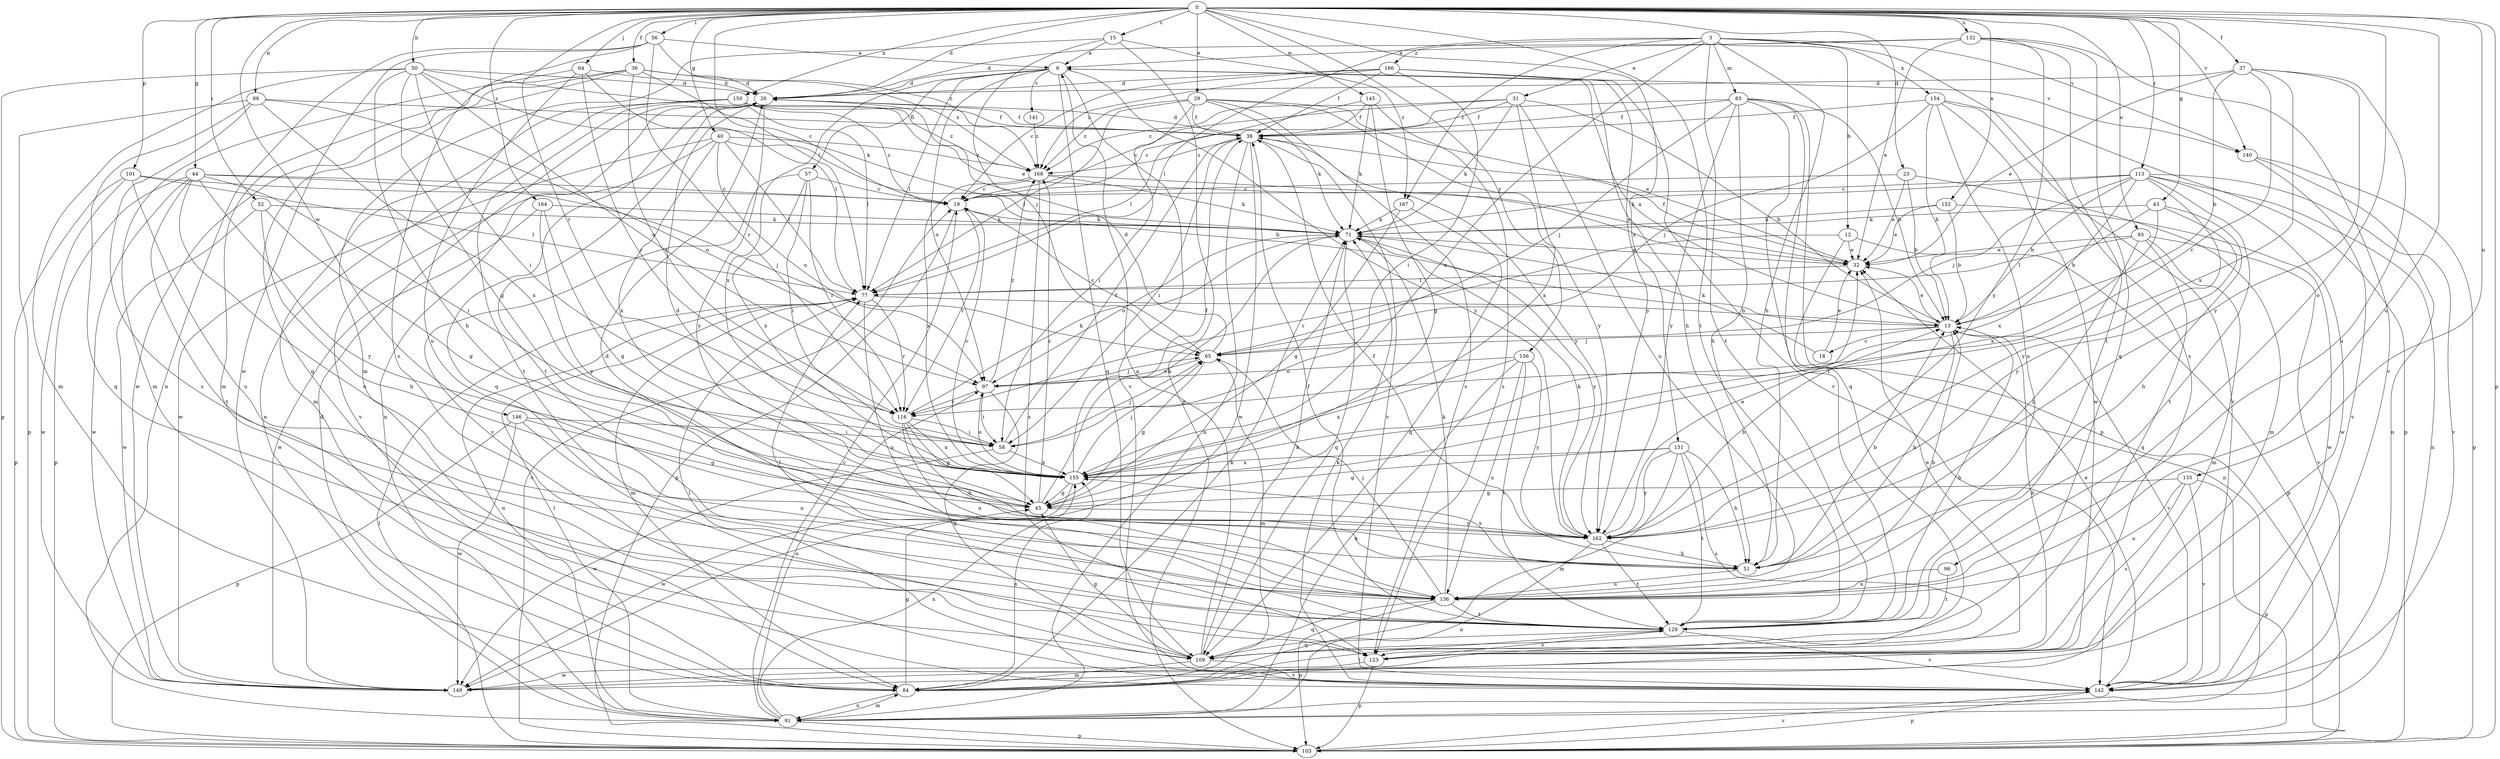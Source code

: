 strict digraph  {
0;
3;
6;
12;
13;
15;
18;
19;
23;
26;
29;
31;
32;
36;
37;
38;
40;
43;
44;
45;
50;
51;
52;
56;
57;
58;
64;
65;
71;
77;
83;
84;
88;
91;
93;
96;
97;
101;
103;
109;
113;
116;
123;
129;
132;
135;
136;
140;
141;
142;
145;
146;
149;
150;
151;
152;
154;
155;
156;
162;
164;
166;
167;
168;
0 -> 15  [label=c];
0 -> 23  [label=d];
0 -> 26  [label=d];
0 -> 29  [label=e];
0 -> 36  [label=f];
0 -> 37  [label=f];
0 -> 40  [label=g];
0 -> 43  [label=g];
0 -> 44  [label=g];
0 -> 50  [label=h];
0 -> 52  [label=i];
0 -> 56  [label=i];
0 -> 64  [label=j];
0 -> 77  [label=l];
0 -> 88  [label=n];
0 -> 93  [label=o];
0 -> 96  [label=o];
0 -> 101  [label=p];
0 -> 103  [label=p];
0 -> 113  [label=r];
0 -> 116  [label=r];
0 -> 129  [label=t];
0 -> 132  [label=u];
0 -> 135  [label=u];
0 -> 136  [label=u];
0 -> 140  [label=v];
0 -> 145  [label=w];
0 -> 146  [label=w];
0 -> 150  [label=x];
0 -> 151  [label=x];
0 -> 152  [label=x];
0 -> 156  [label=y];
0 -> 164  [label=z];
3 -> 12  [label=b];
3 -> 31  [label=e];
3 -> 51  [label=h];
3 -> 77  [label=l];
3 -> 83  [label=m];
3 -> 123  [label=s];
3 -> 129  [label=t];
3 -> 140  [label=v];
3 -> 154  [label=x];
3 -> 155  [label=x];
3 -> 166  [label=z];
3 -> 167  [label=z];
6 -> 26  [label=d];
6 -> 57  [label=i];
6 -> 77  [label=l];
6 -> 97  [label=o];
6 -> 109  [label=q];
6 -> 140  [label=v];
6 -> 141  [label=v];
6 -> 142  [label=v];
6 -> 155  [label=x];
6 -> 162  [label=y];
12 -> 32  [label=e];
12 -> 91  [label=n];
12 -> 103  [label=p];
12 -> 116  [label=r];
13 -> 6  [label=a];
13 -> 18  [label=c];
13 -> 32  [label=e];
13 -> 51  [label=h];
13 -> 65  [label=j];
13 -> 142  [label=v];
15 -> 6  [label=a];
15 -> 65  [label=j];
15 -> 84  [label=m];
15 -> 103  [label=p];
15 -> 167  [label=z];
18 -> 32  [label=e];
18 -> 71  [label=k];
19 -> 71  [label=k];
19 -> 103  [label=p];
19 -> 116  [label=r];
23 -> 13  [label=b];
23 -> 19  [label=c];
23 -> 32  [label=e];
23 -> 84  [label=m];
26 -> 38  [label=f];
26 -> 91  [label=n];
26 -> 109  [label=q];
26 -> 129  [label=t];
26 -> 162  [label=y];
29 -> 32  [label=e];
29 -> 38  [label=f];
29 -> 58  [label=i];
29 -> 71  [label=k];
29 -> 77  [label=l];
29 -> 123  [label=s];
29 -> 162  [label=y];
29 -> 168  [label=z];
31 -> 13  [label=b];
31 -> 19  [label=c];
31 -> 38  [label=f];
31 -> 71  [label=k];
31 -> 136  [label=u];
31 -> 155  [label=x];
31 -> 168  [label=z];
32 -> 38  [label=f];
32 -> 77  [label=l];
36 -> 19  [label=c];
36 -> 26  [label=d];
36 -> 84  [label=m];
36 -> 109  [label=q];
36 -> 116  [label=r];
36 -> 149  [label=w];
36 -> 168  [label=z];
37 -> 13  [label=b];
37 -> 26  [label=d];
37 -> 32  [label=e];
37 -> 116  [label=r];
37 -> 136  [label=u];
37 -> 155  [label=x];
37 -> 162  [label=y];
38 -> 26  [label=d];
38 -> 58  [label=i];
38 -> 91  [label=n];
38 -> 142  [label=v];
38 -> 149  [label=w];
38 -> 162  [label=y];
38 -> 168  [label=z];
40 -> 13  [label=b];
40 -> 77  [label=l];
40 -> 97  [label=o];
40 -> 142  [label=v];
40 -> 149  [label=w];
40 -> 155  [label=x];
40 -> 168  [label=z];
43 -> 13  [label=b];
43 -> 51  [label=h];
43 -> 71  [label=k];
43 -> 155  [label=x];
43 -> 162  [label=y];
44 -> 19  [label=c];
44 -> 58  [label=i];
44 -> 65  [label=j];
44 -> 103  [label=p];
44 -> 129  [label=t];
44 -> 136  [label=u];
44 -> 149  [label=w];
44 -> 162  [label=y];
45 -> 26  [label=d];
45 -> 71  [label=k];
45 -> 162  [label=y];
45 -> 168  [label=z];
50 -> 26  [label=d];
50 -> 32  [label=e];
50 -> 45  [label=g];
50 -> 51  [label=h];
50 -> 58  [label=i];
50 -> 71  [label=k];
50 -> 84  [label=m];
50 -> 97  [label=o];
50 -> 103  [label=p];
51 -> 13  [label=b];
51 -> 38  [label=f];
51 -> 136  [label=u];
51 -> 155  [label=x];
52 -> 45  [label=g];
52 -> 51  [label=h];
52 -> 71  [label=k];
52 -> 149  [label=w];
56 -> 6  [label=a];
56 -> 91  [label=n];
56 -> 116  [label=r];
56 -> 123  [label=s];
56 -> 149  [label=w];
56 -> 168  [label=z];
57 -> 19  [label=c];
57 -> 58  [label=i];
57 -> 116  [label=r];
57 -> 142  [label=v];
57 -> 155  [label=x];
58 -> 38  [label=f];
58 -> 65  [label=j];
58 -> 149  [label=w];
58 -> 155  [label=x];
64 -> 26  [label=d];
64 -> 77  [label=l];
64 -> 84  [label=m];
64 -> 116  [label=r];
64 -> 136  [label=u];
65 -> 19  [label=c];
65 -> 26  [label=d];
65 -> 45  [label=g];
65 -> 84  [label=m];
65 -> 97  [label=o];
71 -> 32  [label=e];
71 -> 97  [label=o];
71 -> 109  [label=q];
71 -> 162  [label=y];
77 -> 13  [label=b];
77 -> 84  [label=m];
77 -> 91  [label=n];
77 -> 116  [label=r];
77 -> 136  [label=u];
83 -> 13  [label=b];
83 -> 19  [label=c];
83 -> 38  [label=f];
83 -> 51  [label=h];
83 -> 65  [label=j];
83 -> 103  [label=p];
83 -> 109  [label=q];
83 -> 129  [label=t];
83 -> 162  [label=y];
84 -> 45  [label=g];
84 -> 71  [label=k];
84 -> 91  [label=n];
84 -> 129  [label=t];
84 -> 155  [label=x];
88 -> 38  [label=f];
88 -> 97  [label=o];
88 -> 103  [label=p];
88 -> 109  [label=q];
88 -> 123  [label=s];
88 -> 155  [label=x];
91 -> 19  [label=c];
91 -> 26  [label=d];
91 -> 77  [label=l];
91 -> 84  [label=m];
91 -> 97  [label=o];
91 -> 103  [label=p];
91 -> 155  [label=x];
93 -> 32  [label=e];
93 -> 51  [label=h];
93 -> 77  [label=l];
93 -> 84  [label=m];
93 -> 109  [label=q];
93 -> 142  [label=v];
96 -> 129  [label=t];
96 -> 136  [label=u];
97 -> 58  [label=i];
97 -> 65  [label=j];
97 -> 109  [label=q];
97 -> 116  [label=r];
97 -> 168  [label=z];
101 -> 19  [label=c];
101 -> 77  [label=l];
101 -> 103  [label=p];
101 -> 136  [label=u];
101 -> 149  [label=w];
103 -> 19  [label=c];
103 -> 77  [label=l];
103 -> 142  [label=v];
109 -> 6  [label=a];
109 -> 45  [label=g];
109 -> 71  [label=k];
109 -> 84  [label=m];
109 -> 142  [label=v];
113 -> 13  [label=b];
113 -> 19  [label=c];
113 -> 65  [label=j];
113 -> 71  [label=k];
113 -> 91  [label=n];
113 -> 129  [label=t];
113 -> 142  [label=v];
113 -> 149  [label=w];
113 -> 155  [label=x];
113 -> 162  [label=y];
116 -> 45  [label=g];
116 -> 51  [label=h];
116 -> 58  [label=i];
116 -> 71  [label=k];
116 -> 136  [label=u];
116 -> 155  [label=x];
123 -> 13  [label=b];
123 -> 32  [label=e];
123 -> 103  [label=p];
123 -> 149  [label=w];
129 -> 13  [label=b];
129 -> 38  [label=f];
129 -> 77  [label=l];
129 -> 109  [label=q];
129 -> 123  [label=s];
129 -> 142  [label=v];
132 -> 6  [label=a];
132 -> 26  [label=d];
132 -> 32  [label=e];
132 -> 109  [label=q];
132 -> 129  [label=t];
132 -> 142  [label=v];
132 -> 162  [label=y];
135 -> 45  [label=g];
135 -> 103  [label=p];
135 -> 123  [label=s];
135 -> 136  [label=u];
135 -> 142  [label=v];
136 -> 13  [label=b];
136 -> 26  [label=d];
136 -> 65  [label=j];
136 -> 71  [label=k];
136 -> 103  [label=p];
136 -> 109  [label=q];
136 -> 129  [label=t];
140 -> 91  [label=n];
140 -> 103  [label=p];
140 -> 142  [label=v];
141 -> 168  [label=z];
142 -> 32  [label=e];
142 -> 71  [label=k];
142 -> 77  [label=l];
142 -> 103  [label=p];
145 -> 38  [label=f];
145 -> 45  [label=g];
145 -> 71  [label=k];
145 -> 77  [label=l];
145 -> 123  [label=s];
146 -> 45  [label=g];
146 -> 58  [label=i];
146 -> 103  [label=p];
146 -> 136  [label=u];
146 -> 149  [label=w];
150 -> 19  [label=c];
150 -> 38  [label=f];
150 -> 77  [label=l];
150 -> 84  [label=m];
150 -> 91  [label=n];
150 -> 129  [label=t];
150 -> 168  [label=z];
151 -> 45  [label=g];
151 -> 51  [label=h];
151 -> 84  [label=m];
151 -> 123  [label=s];
151 -> 129  [label=t];
151 -> 155  [label=x];
151 -> 162  [label=y];
152 -> 13  [label=b];
152 -> 32  [label=e];
152 -> 71  [label=k];
152 -> 149  [label=w];
154 -> 13  [label=b];
154 -> 38  [label=f];
154 -> 65  [label=j];
154 -> 103  [label=p];
154 -> 136  [label=u];
154 -> 142  [label=v];
154 -> 149  [label=w];
155 -> 19  [label=c];
155 -> 38  [label=f];
155 -> 45  [label=g];
155 -> 65  [label=j];
155 -> 97  [label=o];
155 -> 149  [label=w];
156 -> 91  [label=n];
156 -> 97  [label=o];
156 -> 129  [label=t];
156 -> 136  [label=u];
156 -> 155  [label=x];
156 -> 162  [label=y];
162 -> 13  [label=b];
162 -> 32  [label=e];
162 -> 51  [label=h];
162 -> 71  [label=k];
162 -> 91  [label=n];
162 -> 129  [label=t];
164 -> 45  [label=g];
164 -> 71  [label=k];
164 -> 149  [label=w];
164 -> 162  [label=y];
166 -> 19  [label=c];
166 -> 26  [label=d];
166 -> 38  [label=f];
166 -> 51  [label=h];
166 -> 58  [label=i];
166 -> 142  [label=v];
166 -> 162  [label=y];
166 -> 168  [label=z];
167 -> 45  [label=g];
167 -> 71  [label=k];
167 -> 109  [label=q];
168 -> 19  [label=c];
168 -> 32  [label=e];
168 -> 71  [label=k];
168 -> 123  [label=s];
168 -> 155  [label=x];
}
